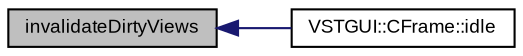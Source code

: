 digraph "invalidateDirtyViews"
{
  bgcolor="transparent";
  edge [fontname="Arial",fontsize="9",labelfontname="Arial",labelfontsize="9"];
  node [fontname="Arial",fontsize="9",shape=record];
  rankdir="LR";
  Node1 [label="invalidateDirtyViews",height=0.2,width=0.4,color="black", fillcolor="grey75", style="filled" fontcolor="black"];
  Node1 -> Node2 [dir="back",color="midnightblue",fontsize="9",style="solid",fontname="Arial"];
  Node2 [label="VSTGUI::CFrame::idle",height=0.2,width=0.4,color="black",URL="$class_v_s_t_g_u_i_1_1_c_frame.html#a83abbeda22fc5e6c2b35523b64199c1c"];
}
